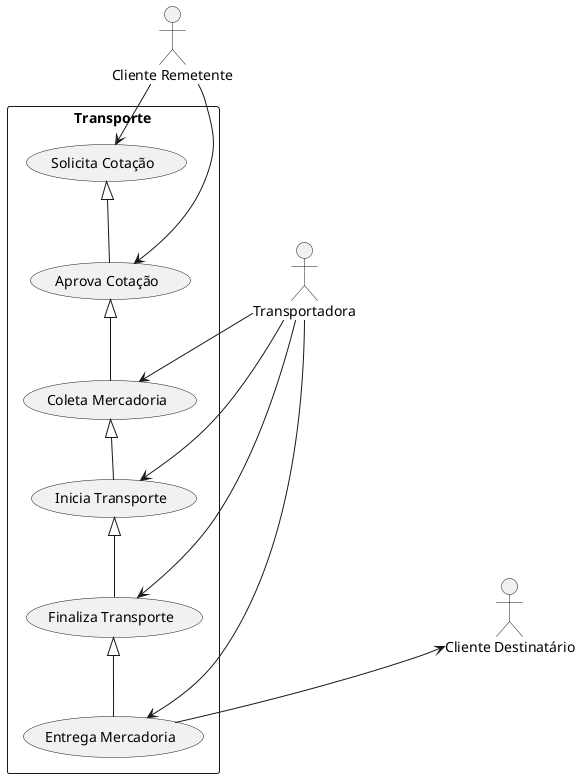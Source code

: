 @startuml
top to bottom direction
actor "Cliente Remetente" as remetente
actor "Transportadora" as transportadora
actor "Cliente Destinatário" as destinatario
rectangle Transporte {
  usecase "Solicita Cotação" as cotacao
  usecase "Aprova Cotação" as aprovacao
  usecase "Coleta Mercadoria" as coleta
  usecase "Inicia Transporte" as transporteInicio
  usecase "Finaliza Transporte" as transporteFim
  usecase "Entrega Mercadoria" as entrega
}
(cotacao) <|--(aprovacao)
(aprovacao) <|-- (coleta)
(coleta) <|-- (transporteInicio)
(transporteInicio) <|-- (transporteFim)
(transporteFim) <|-- (entrega)
remetente --> cotacao
remetente --> aprovacao
transportadora --> coleta
transportadora --> transporteInicio
transportadora --> transporteFim
transportadora --> entrega
destinatario <-- entrega


@enduml
